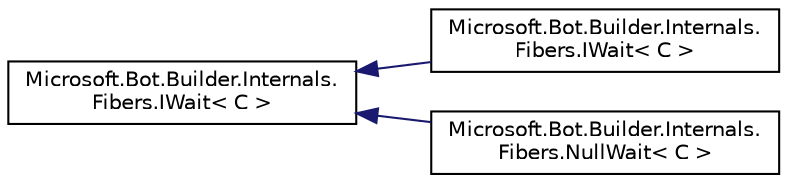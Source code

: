 digraph "Graphical Class Hierarchy"
{
  edge [fontname="Helvetica",fontsize="10",labelfontname="Helvetica",labelfontsize="10"];
  node [fontname="Helvetica",fontsize="10",shape=record];
  rankdir="LR";
  Node1 [label="Microsoft.Bot.Builder.Internals.\lFibers.IWait\< C \>",height=0.2,width=0.4,color="black", fillcolor="white", style="filled",URL="$de/dea/interface_microsoft_1_1_bot_1_1_builder_1_1_internals_1_1_fibers_1_1_i_wait.html"];
  Node1 -> Node2 [dir="back",color="midnightblue",fontsize="10",style="solid",fontname="Helvetica"];
  Node2 [label="Microsoft.Bot.Builder.Internals.\lFibers.IWait\< C \>",height=0.2,width=0.4,color="black", fillcolor="white", style="filled",URL="$de/dea/interface_microsoft_1_1_bot_1_1_builder_1_1_internals_1_1_fibers_1_1_i_wait.html"];
  Node1 -> Node3 [dir="back",color="midnightblue",fontsize="10",style="solid",fontname="Helvetica"];
  Node3 [label="Microsoft.Bot.Builder.Internals.\lFibers.NullWait\< C \>",height=0.2,width=0.4,color="black", fillcolor="white", style="filled",URL="$df/d5c/class_microsoft_1_1_bot_1_1_builder_1_1_internals_1_1_fibers_1_1_null_wait.html"];
}
